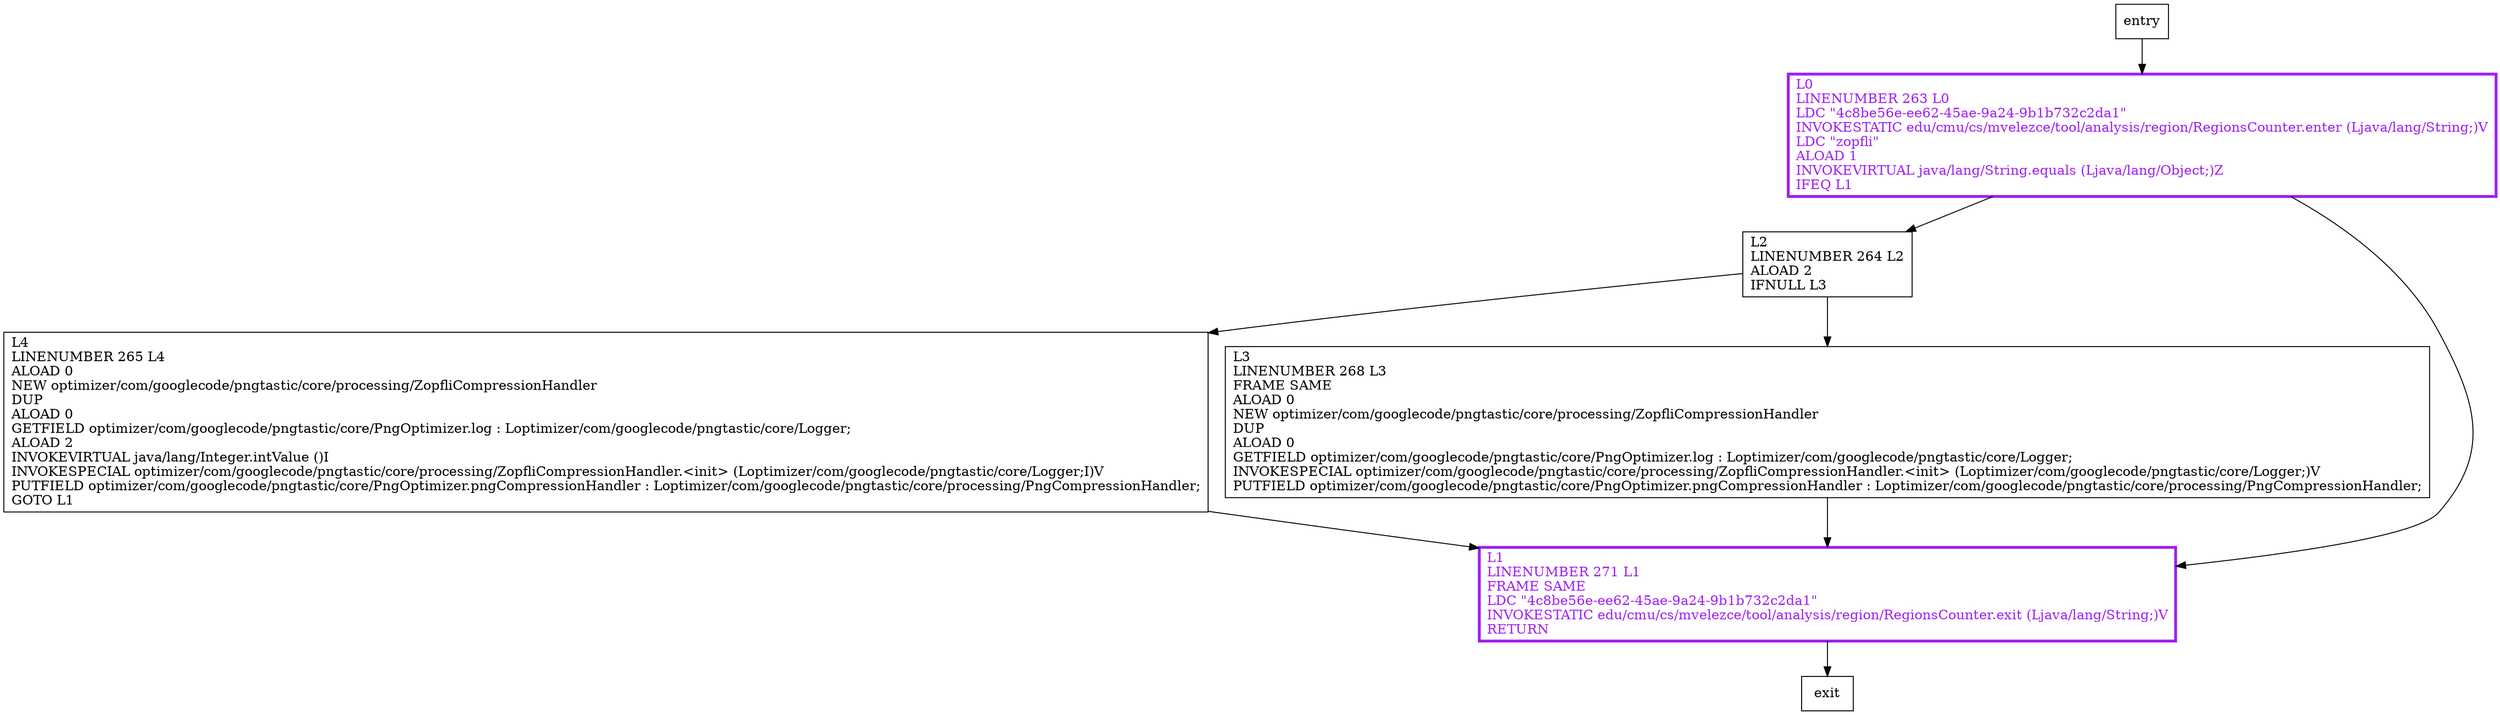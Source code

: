 digraph setCompressor {
node [shape=record];
229594770 [label="L0\lLINENUMBER 263 L0\lLDC \"4c8be56e-ee62-45ae-9a24-9b1b732c2da1\"\lINVOKESTATIC edu/cmu/cs/mvelezce/tool/analysis/region/RegionsCounter.enter (Ljava/lang/String;)V\lLDC \"zopfli\"\lALOAD 1\lINVOKEVIRTUAL java/lang/String.equals (Ljava/lang/Object;)Z\lIFEQ L1\l"];
1074299609 [label="L2\lLINENUMBER 264 L2\lALOAD 2\lIFNULL L3\l"];
1958273732 [label="L1\lLINENUMBER 271 L1\lFRAME SAME\lLDC \"4c8be56e-ee62-45ae-9a24-9b1b732c2da1\"\lINVOKESTATIC edu/cmu/cs/mvelezce/tool/analysis/region/RegionsCounter.exit (Ljava/lang/String;)V\lRETURN\l"];
1052595355 [label="L4\lLINENUMBER 265 L4\lALOAD 0\lNEW optimizer/com/googlecode/pngtastic/core/processing/ZopfliCompressionHandler\lDUP\lALOAD 0\lGETFIELD optimizer/com/googlecode/pngtastic/core/PngOptimizer.log : Loptimizer/com/googlecode/pngtastic/core/Logger;\lALOAD 2\lINVOKEVIRTUAL java/lang/Integer.intValue ()I\lINVOKESPECIAL optimizer/com/googlecode/pngtastic/core/processing/ZopfliCompressionHandler.\<init\> (Loptimizer/com/googlecode/pngtastic/core/Logger;I)V\lPUTFIELD optimizer/com/googlecode/pngtastic/core/PngOptimizer.pngCompressionHandler : Loptimizer/com/googlecode/pngtastic/core/processing/PngCompressionHandler;\lGOTO L1\l"];
1230078181 [label="L3\lLINENUMBER 268 L3\lFRAME SAME\lALOAD 0\lNEW optimizer/com/googlecode/pngtastic/core/processing/ZopfliCompressionHandler\lDUP\lALOAD 0\lGETFIELD optimizer/com/googlecode/pngtastic/core/PngOptimizer.log : Loptimizer/com/googlecode/pngtastic/core/Logger;\lINVOKESPECIAL optimizer/com/googlecode/pngtastic/core/processing/ZopfliCompressionHandler.\<init\> (Loptimizer/com/googlecode/pngtastic/core/Logger;)V\lPUTFIELD optimizer/com/googlecode/pngtastic/core/PngOptimizer.pngCompressionHandler : Loptimizer/com/googlecode/pngtastic/core/processing/PngCompressionHandler;\l"];
entry;
exit;
entry -> 229594770;
229594770 -> 1074299609;
229594770 -> 1958273732;
1074299609 -> 1052595355;
1074299609 -> 1230078181;
1958273732 -> exit;
1052595355 -> 1958273732;
1230078181 -> 1958273732;
229594770[fontcolor="purple", penwidth=3, color="purple"];
1958273732[fontcolor="purple", penwidth=3, color="purple"];
}
